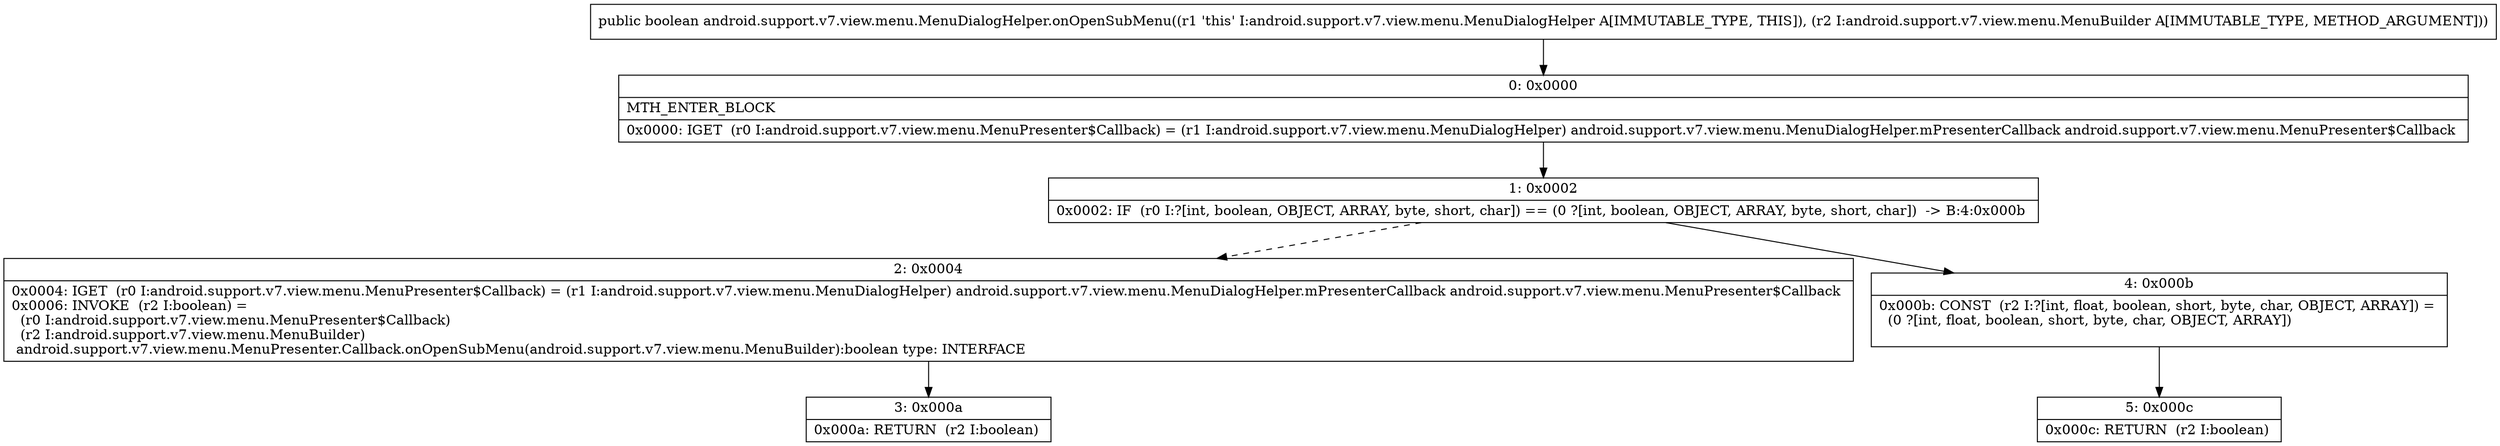 digraph "CFG forandroid.support.v7.view.menu.MenuDialogHelper.onOpenSubMenu(Landroid\/support\/v7\/view\/menu\/MenuBuilder;)Z" {
Node_0 [shape=record,label="{0\:\ 0x0000|MTH_ENTER_BLOCK\l|0x0000: IGET  (r0 I:android.support.v7.view.menu.MenuPresenter$Callback) = (r1 I:android.support.v7.view.menu.MenuDialogHelper) android.support.v7.view.menu.MenuDialogHelper.mPresenterCallback android.support.v7.view.menu.MenuPresenter$Callback \l}"];
Node_1 [shape=record,label="{1\:\ 0x0002|0x0002: IF  (r0 I:?[int, boolean, OBJECT, ARRAY, byte, short, char]) == (0 ?[int, boolean, OBJECT, ARRAY, byte, short, char])  \-\> B:4:0x000b \l}"];
Node_2 [shape=record,label="{2\:\ 0x0004|0x0004: IGET  (r0 I:android.support.v7.view.menu.MenuPresenter$Callback) = (r1 I:android.support.v7.view.menu.MenuDialogHelper) android.support.v7.view.menu.MenuDialogHelper.mPresenterCallback android.support.v7.view.menu.MenuPresenter$Callback \l0x0006: INVOKE  (r2 I:boolean) = \l  (r0 I:android.support.v7.view.menu.MenuPresenter$Callback)\l  (r2 I:android.support.v7.view.menu.MenuBuilder)\l android.support.v7.view.menu.MenuPresenter.Callback.onOpenSubMenu(android.support.v7.view.menu.MenuBuilder):boolean type: INTERFACE \l}"];
Node_3 [shape=record,label="{3\:\ 0x000a|0x000a: RETURN  (r2 I:boolean) \l}"];
Node_4 [shape=record,label="{4\:\ 0x000b|0x000b: CONST  (r2 I:?[int, float, boolean, short, byte, char, OBJECT, ARRAY]) = \l  (0 ?[int, float, boolean, short, byte, char, OBJECT, ARRAY])\l \l}"];
Node_5 [shape=record,label="{5\:\ 0x000c|0x000c: RETURN  (r2 I:boolean) \l}"];
MethodNode[shape=record,label="{public boolean android.support.v7.view.menu.MenuDialogHelper.onOpenSubMenu((r1 'this' I:android.support.v7.view.menu.MenuDialogHelper A[IMMUTABLE_TYPE, THIS]), (r2 I:android.support.v7.view.menu.MenuBuilder A[IMMUTABLE_TYPE, METHOD_ARGUMENT])) }"];
MethodNode -> Node_0;
Node_0 -> Node_1;
Node_1 -> Node_2[style=dashed];
Node_1 -> Node_4;
Node_2 -> Node_3;
Node_4 -> Node_5;
}

